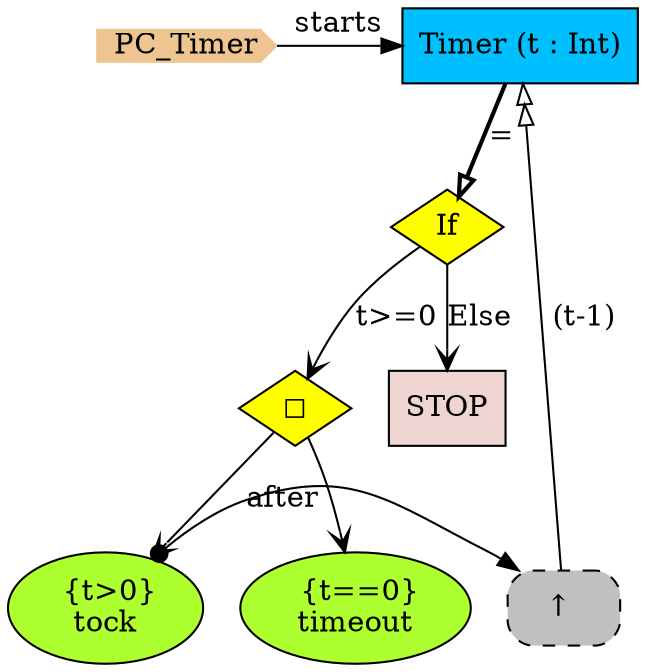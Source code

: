 digraph {
StartN_ [shape = cds,color=burlywood2,style=filled,height=.2,width=.2, label =PC_Timer];
OpTimer [shape=diamond,fillcolor=yellow,style = filled,label="If"];
STOP [shape=box,fillcolor=mistyrose2,style = filled,label="STOP"];
tock [shape=ellipse,fillcolor=greenyellow,style = filled,label=" {t>0}
tock"];
RefTimer [shape=rectangle,fillcolor=gray,style="rounded,filled,dashed",label="↑ "];
timeout [shape=ellipse,fillcolor=greenyellow,style = filled,label=" {t==0}
timeout"];
OpIfChoice [shape=diamond,fillcolor=yellow,style = filled,label="◻︎"];
Timer [shape=box,fillcolor=deepskyblue,style = filled,label="Timer (t : Int)"];

{rank=same;RefTimer,tock}
{rank=same;Timer,StartN_}

tock->RefTimer[arrowtail=dot,dir=both,label="after"];
OpIfChoice->timeout[arrowhead="open"];
OpTimer->OpIfChoice[arrowhead="open",label="t>=0"];
Timer->OpTimer[arrowhead="onormal",penwidth=2,label="="];
StartN_->Timer[label="starts"];
OpTimer->STOP[arrowhead="open",label="Else"];
OpIfChoice->tock[arrowhead="open"];
RefTimer->Timer[arrowhead="normalnormal",fillcolor=white,label=" (t-1)"];
}